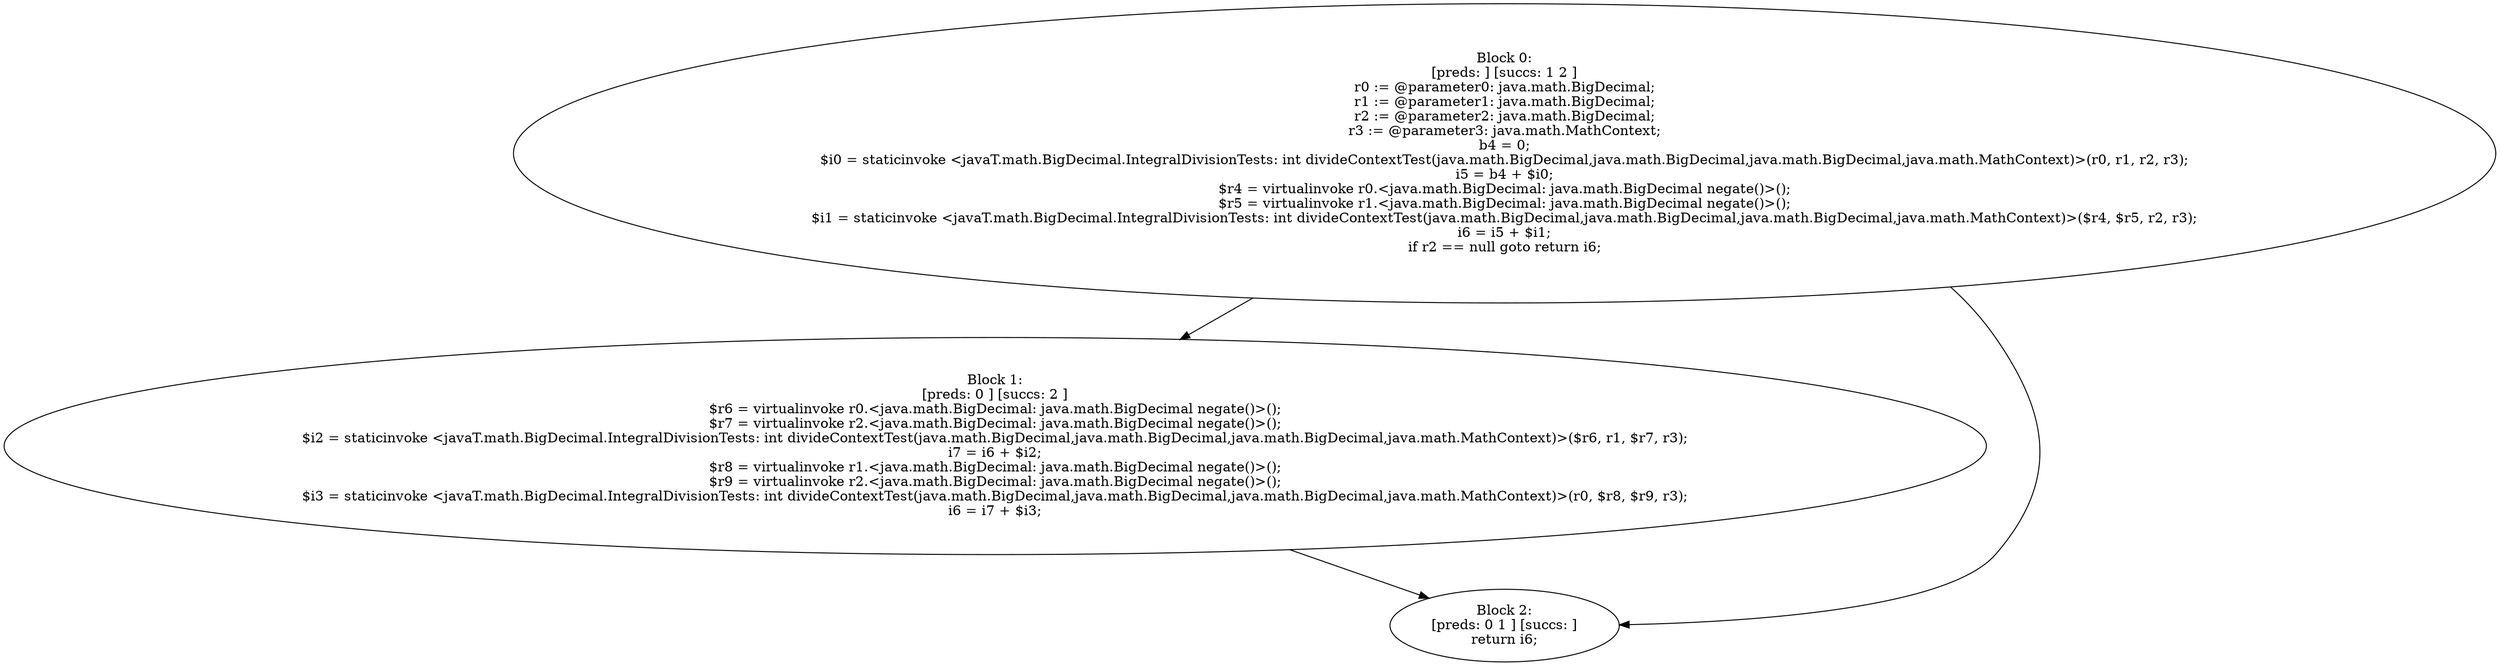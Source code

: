 digraph "unitGraph" {
    "Block 0:
[preds: ] [succs: 1 2 ]
r0 := @parameter0: java.math.BigDecimal;
r1 := @parameter1: java.math.BigDecimal;
r2 := @parameter2: java.math.BigDecimal;
r3 := @parameter3: java.math.MathContext;
b4 = 0;
$i0 = staticinvoke <javaT.math.BigDecimal.IntegralDivisionTests: int divideContextTest(java.math.BigDecimal,java.math.BigDecimal,java.math.BigDecimal,java.math.MathContext)>(r0, r1, r2, r3);
i5 = b4 + $i0;
$r4 = virtualinvoke r0.<java.math.BigDecimal: java.math.BigDecimal negate()>();
$r5 = virtualinvoke r1.<java.math.BigDecimal: java.math.BigDecimal negate()>();
$i1 = staticinvoke <javaT.math.BigDecimal.IntegralDivisionTests: int divideContextTest(java.math.BigDecimal,java.math.BigDecimal,java.math.BigDecimal,java.math.MathContext)>($r4, $r5, r2, r3);
i6 = i5 + $i1;
if r2 == null goto return i6;
"
    "Block 1:
[preds: 0 ] [succs: 2 ]
$r6 = virtualinvoke r0.<java.math.BigDecimal: java.math.BigDecimal negate()>();
$r7 = virtualinvoke r2.<java.math.BigDecimal: java.math.BigDecimal negate()>();
$i2 = staticinvoke <javaT.math.BigDecimal.IntegralDivisionTests: int divideContextTest(java.math.BigDecimal,java.math.BigDecimal,java.math.BigDecimal,java.math.MathContext)>($r6, r1, $r7, r3);
i7 = i6 + $i2;
$r8 = virtualinvoke r1.<java.math.BigDecimal: java.math.BigDecimal negate()>();
$r9 = virtualinvoke r2.<java.math.BigDecimal: java.math.BigDecimal negate()>();
$i3 = staticinvoke <javaT.math.BigDecimal.IntegralDivisionTests: int divideContextTest(java.math.BigDecimal,java.math.BigDecimal,java.math.BigDecimal,java.math.MathContext)>(r0, $r8, $r9, r3);
i6 = i7 + $i3;
"
    "Block 2:
[preds: 0 1 ] [succs: ]
return i6;
"
    "Block 0:
[preds: ] [succs: 1 2 ]
r0 := @parameter0: java.math.BigDecimal;
r1 := @parameter1: java.math.BigDecimal;
r2 := @parameter2: java.math.BigDecimal;
r3 := @parameter3: java.math.MathContext;
b4 = 0;
$i0 = staticinvoke <javaT.math.BigDecimal.IntegralDivisionTests: int divideContextTest(java.math.BigDecimal,java.math.BigDecimal,java.math.BigDecimal,java.math.MathContext)>(r0, r1, r2, r3);
i5 = b4 + $i0;
$r4 = virtualinvoke r0.<java.math.BigDecimal: java.math.BigDecimal negate()>();
$r5 = virtualinvoke r1.<java.math.BigDecimal: java.math.BigDecimal negate()>();
$i1 = staticinvoke <javaT.math.BigDecimal.IntegralDivisionTests: int divideContextTest(java.math.BigDecimal,java.math.BigDecimal,java.math.BigDecimal,java.math.MathContext)>($r4, $r5, r2, r3);
i6 = i5 + $i1;
if r2 == null goto return i6;
"->"Block 1:
[preds: 0 ] [succs: 2 ]
$r6 = virtualinvoke r0.<java.math.BigDecimal: java.math.BigDecimal negate()>();
$r7 = virtualinvoke r2.<java.math.BigDecimal: java.math.BigDecimal negate()>();
$i2 = staticinvoke <javaT.math.BigDecimal.IntegralDivisionTests: int divideContextTest(java.math.BigDecimal,java.math.BigDecimal,java.math.BigDecimal,java.math.MathContext)>($r6, r1, $r7, r3);
i7 = i6 + $i2;
$r8 = virtualinvoke r1.<java.math.BigDecimal: java.math.BigDecimal negate()>();
$r9 = virtualinvoke r2.<java.math.BigDecimal: java.math.BigDecimal negate()>();
$i3 = staticinvoke <javaT.math.BigDecimal.IntegralDivisionTests: int divideContextTest(java.math.BigDecimal,java.math.BigDecimal,java.math.BigDecimal,java.math.MathContext)>(r0, $r8, $r9, r3);
i6 = i7 + $i3;
";
    "Block 0:
[preds: ] [succs: 1 2 ]
r0 := @parameter0: java.math.BigDecimal;
r1 := @parameter1: java.math.BigDecimal;
r2 := @parameter2: java.math.BigDecimal;
r3 := @parameter3: java.math.MathContext;
b4 = 0;
$i0 = staticinvoke <javaT.math.BigDecimal.IntegralDivisionTests: int divideContextTest(java.math.BigDecimal,java.math.BigDecimal,java.math.BigDecimal,java.math.MathContext)>(r0, r1, r2, r3);
i5 = b4 + $i0;
$r4 = virtualinvoke r0.<java.math.BigDecimal: java.math.BigDecimal negate()>();
$r5 = virtualinvoke r1.<java.math.BigDecimal: java.math.BigDecimal negate()>();
$i1 = staticinvoke <javaT.math.BigDecimal.IntegralDivisionTests: int divideContextTest(java.math.BigDecimal,java.math.BigDecimal,java.math.BigDecimal,java.math.MathContext)>($r4, $r5, r2, r3);
i6 = i5 + $i1;
if r2 == null goto return i6;
"->"Block 2:
[preds: 0 1 ] [succs: ]
return i6;
";
    "Block 1:
[preds: 0 ] [succs: 2 ]
$r6 = virtualinvoke r0.<java.math.BigDecimal: java.math.BigDecimal negate()>();
$r7 = virtualinvoke r2.<java.math.BigDecimal: java.math.BigDecimal negate()>();
$i2 = staticinvoke <javaT.math.BigDecimal.IntegralDivisionTests: int divideContextTest(java.math.BigDecimal,java.math.BigDecimal,java.math.BigDecimal,java.math.MathContext)>($r6, r1, $r7, r3);
i7 = i6 + $i2;
$r8 = virtualinvoke r1.<java.math.BigDecimal: java.math.BigDecimal negate()>();
$r9 = virtualinvoke r2.<java.math.BigDecimal: java.math.BigDecimal negate()>();
$i3 = staticinvoke <javaT.math.BigDecimal.IntegralDivisionTests: int divideContextTest(java.math.BigDecimal,java.math.BigDecimal,java.math.BigDecimal,java.math.MathContext)>(r0, $r8, $r9, r3);
i6 = i7 + $i3;
"->"Block 2:
[preds: 0 1 ] [succs: ]
return i6;
";
}
